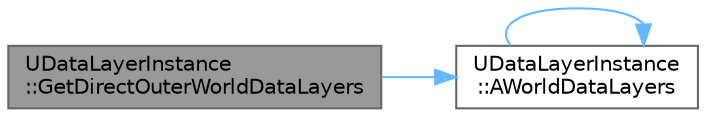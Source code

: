digraph "UDataLayerInstance::GetDirectOuterWorldDataLayers"
{
 // INTERACTIVE_SVG=YES
 // LATEX_PDF_SIZE
  bgcolor="transparent";
  edge [fontname=Helvetica,fontsize=10,labelfontname=Helvetica,labelfontsize=10];
  node [fontname=Helvetica,fontsize=10,shape=box,height=0.2,width=0.4];
  rankdir="LR";
  Node1 [id="Node000001",label="UDataLayerInstance\l::GetDirectOuterWorldDataLayers",height=0.2,width=0.4,color="gray40", fillcolor="grey60", style="filled", fontcolor="black",tooltip=" "];
  Node1 -> Node2 [id="edge1_Node000001_Node000002",color="steelblue1",style="solid",tooltip=" "];
  Node2 [id="Node000002",label="UDataLayerInstance\l::AWorldDataLayers",height=0.2,width=0.4,color="grey40", fillcolor="white", style="filled",URL="$de/db8/classUDataLayerInstance.html#aa6081a46d3cf97457eaf20c974ae2677",tooltip=" "];
  Node2 -> Node2 [id="edge2_Node000002_Node000002",color="steelblue1",style="solid",tooltip=" "];
}

